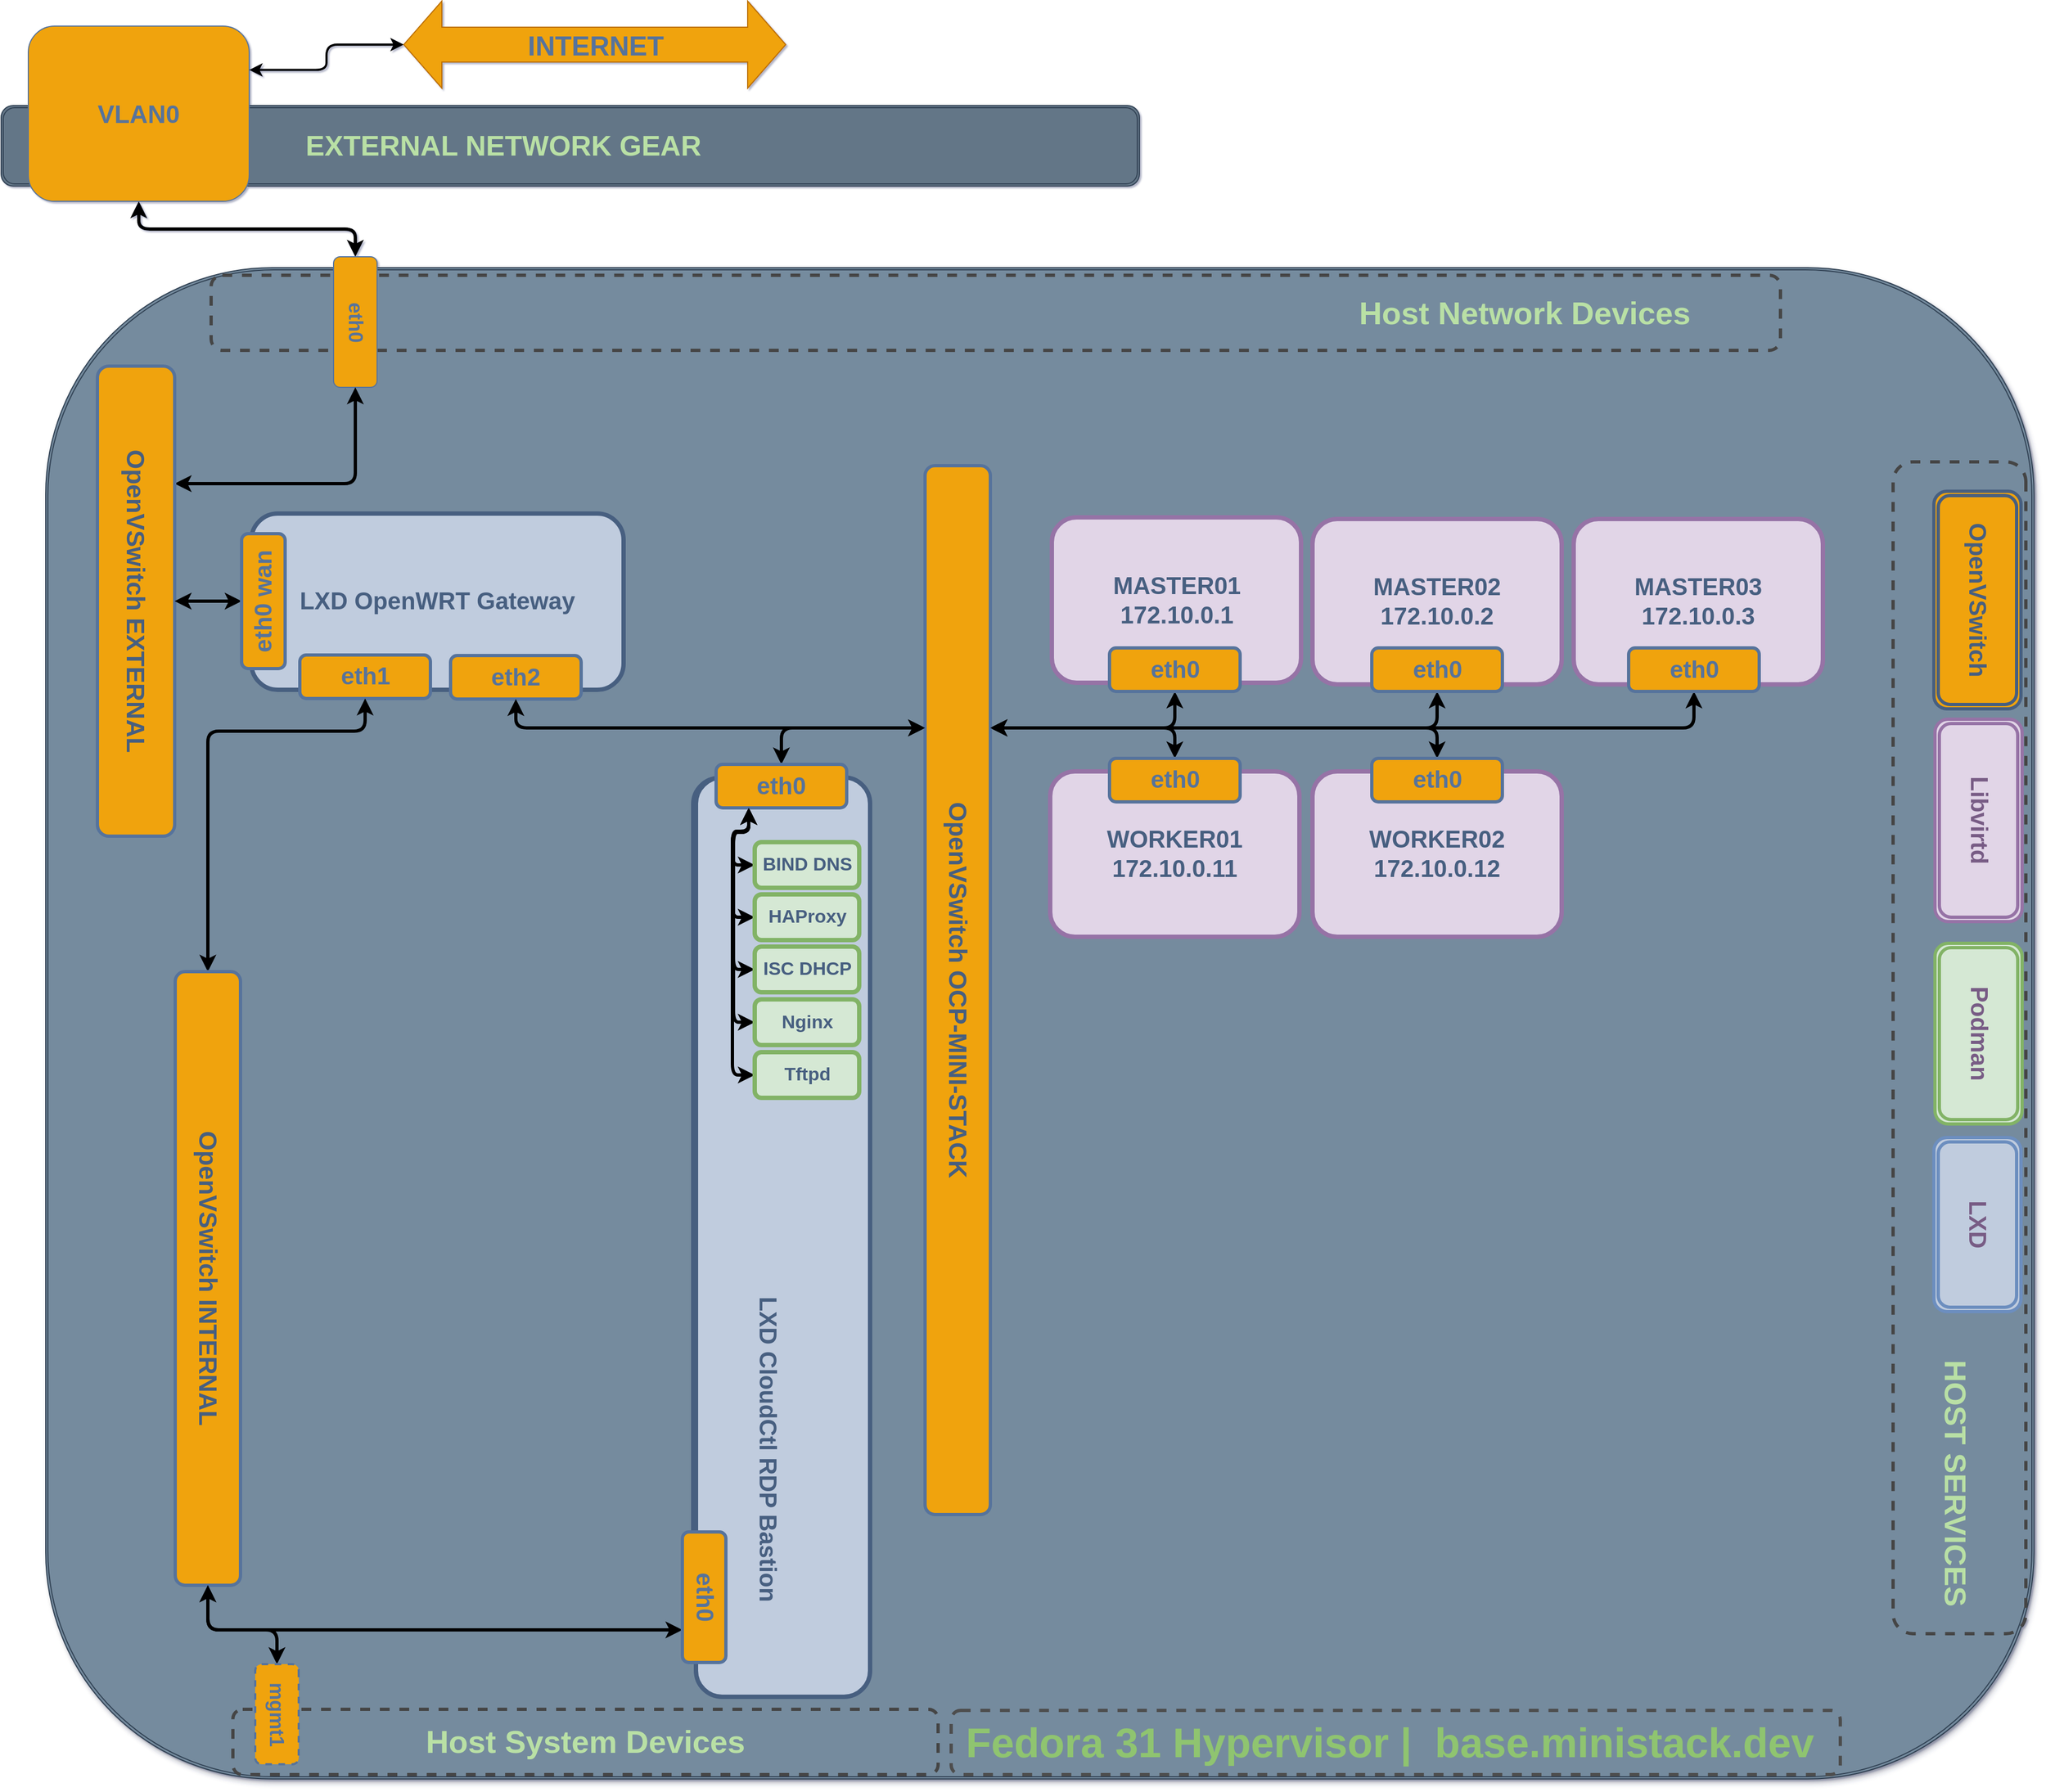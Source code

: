 <mxfile version="12.2.2" type="device" pages="1"><diagram id="gZDEBzxI6TmsviW_aTIj" name="Page-1"><mxGraphModel dx="2847" dy="1843" grid="0" gridSize="1" guides="1" tooltips="1" connect="1" arrows="1" fold="1" page="0" pageScale="1" pageWidth="100" pageHeight="100" background="none" math="0" shadow="1"><root><mxCell id="0"/><mxCell id="1" parent="0"/><mxCell id="5d0Kod503-Z8FTSRXLU6-14" value="" style="shape=ext;double=1;rounded=1;whiteSpace=wrap;html=1;fillColor=#758B9E;strokeColor=#314354;fontColor=#ffffff;glass=0;shadow=1;comic=0;" parent="1" vertex="1"><mxGeometry x="40" y="184" width="1827" height="1389" as="geometry"/></mxCell><mxCell id="i7eK81DbhoaTuVoEkIyY-107" value="&lt;font color=&quot;#b9e0a5&quot; size=&quot;1&quot;&gt;&lt;b&gt;&lt;sub style=&quot;font-size: 29px&quot;&gt;Host System Devices&lt;/sub&gt;&lt;/b&gt;&lt;/font&gt;" style="rounded=1;whiteSpace=wrap;html=1;labelBackgroundColor=none;strokeColor=#454545;fontFamily=Helvetica;fontColor=#57739C;fillColor=none;dashed=1;strokeWidth=3;align=center;" vertex="1" parent="1"><mxGeometry x="212" y="1509" width="648" height="60" as="geometry"/></mxCell><mxCell id="i7eK81DbhoaTuVoEkIyY-48" value="&lt;b style=&quot;font-size: 22px&quot;&gt;&lt;font style=&quot;font-size: 22px&quot;&gt;&lt;font color=&quot;#475e80&quot; style=&quot;font-size: 22px&quot;&gt;&lt;sup&gt;&lt;font style=&quot;font-size: 22px&quot;&gt;LXD CloudCtl RDP Bastion&amp;nbsp;&amp;nbsp;&lt;/font&gt;&lt;span style=&quot;font-size: 22px&quot;&gt;&amp;nbsp;&amp;nbsp;&lt;/span&gt;&lt;br style=&quot;font-size: 22px&quot;&gt;&lt;/sup&gt;&lt;/font&gt;&lt;br&gt;&lt;br&gt;&lt;/font&gt;&lt;/b&gt;" style="rounded=1;whiteSpace=wrap;html=1;labelBackgroundColor=none;fontFamily=Helvetica;fillColor=#C0CCDE;strokeColor=#475E80;strokeWidth=4;glass=0;shadow=0;align=right;rotation=90;" vertex="1" parent="1"><mxGeometry x="356" y="932" width="718" height="160" as="geometry"/></mxCell><mxCell id="5d0Kod503-Z8FTSRXLU6-29" value="&lt;b&gt;&lt;font style=&quot;font-size: 22px&quot; color=&quot;#475e80&quot;&gt;LXD OpenWRT Gateway&lt;/font&gt;&lt;/b&gt;" style="rounded=1;whiteSpace=wrap;html=1;labelBackgroundColor=none;fontFamily=Helvetica;fillColor=#C0CCDE;strokeColor=#475E80;strokeWidth=4;glass=0;shadow=0;" parent="1" vertex="1"><mxGeometry x="229" y="410" width="342" height="162" as="geometry"/></mxCell><mxCell id="5d0Kod503-Z8FTSRXLU6-90" value="&lt;b style=&quot;font-size: 22px&quot;&gt;&lt;font style=&quot;font-size: 22px&quot; color=&quot;#475e80&quot;&gt;MASTER02&lt;br&gt;172.10.0.2&lt;br&gt;&lt;/font&gt;&lt;/b&gt;" style="rounded=1;whiteSpace=wrap;html=1;labelBackgroundColor=none;fontFamily=Helvetica;fillColor=#e1d5e7;strokeColor=#9673a6;strokeWidth=4;glass=0;shadow=0;" parent="1" vertex="1"><mxGeometry x="1204" y="415" width="229" height="152" as="geometry"/></mxCell><mxCell id="5d0Kod503-Z8FTSRXLU6-91" value="&lt;b style=&quot;font-size: 22px&quot;&gt;&lt;font style=&quot;font-size: 22px&quot; color=&quot;#475e80&quot;&gt;MASTER03&lt;br&gt;172.10.0.3&lt;br&gt;&lt;/font&gt;&lt;/b&gt;" style="rounded=1;whiteSpace=wrap;html=1;labelBackgroundColor=none;fontFamily=Helvetica;fillColor=#e1d5e7;strokeColor=#9673a6;strokeWidth=4;glass=0;shadow=0;" parent="1" vertex="1"><mxGeometry x="1444" y="415" width="229" height="152" as="geometry"/></mxCell><mxCell id="5d0Kod503-Z8FTSRXLU6-3" value="&lt;b&gt;&lt;font style=&quot;font-size: 26px&quot; color=&quot;#b9e0a5&quot;&gt;&amp;nbsp;EXTERNAL NETWORK GEAR&amp;nbsp; &amp;nbsp; &amp;nbsp; &amp;nbsp; &amp;nbsp; &amp;nbsp; &amp;nbsp; &amp;nbsp; &amp;nbsp;&amp;nbsp;&lt;/font&gt;&lt;/b&gt;" style="shape=ext;double=1;rounded=1;whiteSpace=wrap;html=1;fillColor=#647687;strokeColor=#314354;fontColor=#ffffff;" parent="1" vertex="1"><mxGeometry x="-1" y="35" width="1046" height="74" as="geometry"/></mxCell><mxCell id="5d0Kod503-Z8FTSRXLU6-51" style="edgeStyle=orthogonalEdgeStyle;rounded=1;orthogonalLoop=1;jettySize=auto;html=1;exitX=0.5;exitY=1;exitDx=0;exitDy=0;entryX=0;entryY=0.5;entryDx=0;entryDy=0;startArrow=classic;startFill=1;strokeWidth=3;fontFamily=Helvetica;fontColor=#57739C;" parent="1" source="5d0Kod503-Z8FTSRXLU6-10" target="5d0Kod503-Z8FTSRXLU6-18" edge="1"><mxGeometry relative="1" as="geometry"/></mxCell><mxCell id="5d0Kod503-Z8FTSRXLU6-10" value="&lt;font color=&quot;#57739c&quot; style=&quot;font-size: 23px&quot;&gt;&lt;b&gt;VLAN&lt;/b&gt;&lt;b&gt;0&lt;/b&gt;&lt;/font&gt;" style="rounded=1;whiteSpace=wrap;html=1;labelBackgroundColor=none;fontFamily=Helvetica;fontColor=#ffffff;fillColor=#f0a30a;strokeColor=#57739C;" parent="1" vertex="1"><mxGeometry x="24" y="-38" width="203" height="161" as="geometry"/></mxCell><mxCell id="5d0Kod503-Z8FTSRXLU6-54" style="edgeStyle=orthogonalEdgeStyle;rounded=1;orthogonalLoop=1;jettySize=auto;html=1;exitX=0;exitY=0.5;exitDx=0;exitDy=0;exitPerimeter=0;entryX=1;entryY=0.25;entryDx=0;entryDy=0;startArrow=classic;startFill=1;strokeWidth=2;fontFamily=Helvetica;fontColor=#57739C;" parent="1" source="5d0Kod503-Z8FTSRXLU6-8" target="5d0Kod503-Z8FTSRXLU6-10" edge="1"><mxGeometry relative="1" as="geometry"/></mxCell><mxCell id="5d0Kod503-Z8FTSRXLU6-8" value="&lt;b&gt;&lt;font style=&quot;font-size: 25px&quot;&gt;INTERNET&lt;/font&gt;&lt;/b&gt;" style="html=1;shadow=0;dashed=0;align=center;verticalAlign=middle;shape=mxgraph.arrows2.twoWayArrow;dy=0.6;dx=35;labelBackgroundColor=none;fontFamily=Helvetica;fontColor=#57739C;fillColor=#f0a30a;strokeColor=#BD7000;rotation=0;" parent="1" vertex="1"><mxGeometry x="369" y="-61" width="351" height="80" as="geometry"/></mxCell><mxCell id="5d0Kod503-Z8FTSRXLU6-16" value="&lt;font color=&quot;#b9e0a5&quot; size=&quot;1&quot;&gt;&lt;b&gt;&lt;sub style=&quot;font-size: 29px&quot;&gt;Host Network Devices&amp;nbsp; &amp;nbsp; &amp;nbsp; &amp;nbsp; &amp;nbsp;&amp;nbsp;&lt;/sub&gt;&lt;/b&gt;&lt;/font&gt;" style="rounded=1;whiteSpace=wrap;html=1;labelBackgroundColor=none;strokeColor=#454545;fontFamily=Helvetica;fontColor=#57739C;fillColor=none;dashed=1;strokeWidth=3;align=right;" parent="1" vertex="1"><mxGeometry x="192" y="191" width="1442" height="69" as="geometry"/></mxCell><mxCell id="5d0Kod503-Z8FTSRXLU6-18" value="&lt;font color=&quot;#57739c&quot; size=&quot;1&quot;&gt;&lt;b style=&quot;font-size: 18px&quot;&gt;eth0&lt;/b&gt;&lt;/font&gt;" style="rounded=1;whiteSpace=wrap;html=1;labelBackgroundColor=none;fontFamily=Helvetica;fontColor=#ffffff;fillColor=#f0a30a;strokeColor=#57739C;rotation=90;" parent="1" vertex="1"><mxGeometry x="264.5" y="214" width="120" height="40" as="geometry"/></mxCell><mxCell id="5d0Kod503-Z8FTSRXLU6-20" value="&lt;font color=&quot;#b9e0a5&quot; size=&quot;1&quot;&gt;&lt;b style=&quot;font-size: 28px&quot;&gt;&lt;sub&gt;&lt;font style=&quot;font-size: 28px&quot;&gt;HOST SERVICES&lt;/font&gt;&lt;span style=&quot;font-size: 28px&quot;&gt;&amp;nbsp; &amp;nbsp;&lt;/span&gt;&lt;/sub&gt;&lt;/b&gt;&lt;/font&gt;" style="rounded=1;whiteSpace=wrap;html=1;labelBackgroundColor=none;strokeColor=#454545;fontFamily=Helvetica;fontColor=#57739C;fillColor=none;dashed=1;strokeWidth=3;align=right;rotation=90;" parent="1" vertex="1"><mxGeometry x="1260" y="840" width="1077" height="122" as="geometry"/></mxCell><mxCell id="5d0Kod503-Z8FTSRXLU6-25" value="&lt;font style=&quot;font-size: 22px&quot; color=&quot;#475e80&quot;&gt;&lt;b&gt;OpenVSwitch&lt;/b&gt;&lt;/font&gt;" style="shape=ext;double=1;rounded=1;whiteSpace=wrap;html=1;labelBackgroundColor=none;strokeColor=#475E80;strokeWidth=3;fillColor=#f0a30a;fontFamily=Helvetica;rotation=90;glass=0;fontColor=#ffffff;" parent="1" vertex="1"><mxGeometry x="1715" y="449.5" width="200" height="80" as="geometry"/></mxCell><mxCell id="5d0Kod503-Z8FTSRXLU6-26" value="&lt;font style=&quot;font-size: 22px&quot; color=&quot;#785c85&quot;&gt;&lt;b&gt;Libvirtd&lt;/b&gt;&lt;/font&gt;" style="shape=ext;double=1;rounded=1;whiteSpace=wrap;html=1;labelBackgroundColor=none;strokeColor=#9673a6;strokeWidth=3;fillColor=#e1d5e7;fontFamily=Helvetica;rotation=90;" parent="1" vertex="1"><mxGeometry x="1723" y="652" width="186" height="80" as="geometry"/></mxCell><mxCell id="5d0Kod503-Z8FTSRXLU6-27" value="&lt;font style=&quot;font-size: 22px&quot; color=&quot;#785c85&quot;&gt;&lt;b&gt;Podman&lt;/b&gt;&lt;/font&gt;" style="shape=ext;double=1;rounded=1;whiteSpace=wrap;html=1;labelBackgroundColor=none;strokeColor=#82b366;strokeWidth=3;fillColor=#d5e8d4;fontFamily=Helvetica;rotation=90;" parent="1" vertex="1"><mxGeometry x="1733" y="848" width="166" height="80" as="geometry"/></mxCell><mxCell id="5d0Kod503-Z8FTSRXLU6-28" value="&lt;font style=&quot;font-size: 22px&quot; color=&quot;#785c85&quot;&gt;&lt;b&gt;LXD&lt;/b&gt;&lt;/font&gt;" style="shape=ext;double=1;rounded=1;whiteSpace=wrap;html=1;labelBackgroundColor=none;strokeColor=#6c8ebf;strokeWidth=3;fillColor=#C0CCDE;fontFamily=Helvetica;rotation=90;shadow=0;" parent="1" vertex="1"><mxGeometry x="1735" y="1023.5" width="160" height="80" as="geometry"/></mxCell><mxCell id="5d0Kod503-Z8FTSRXLU6-48" style="edgeStyle=orthogonalEdgeStyle;rounded=1;orthogonalLoop=1;jettySize=auto;html=1;exitX=0.25;exitY=0;exitDx=0;exitDy=0;entryX=1;entryY=0.5;entryDx=0;entryDy=0;fontFamily=Helvetica;fontColor=#57739C;strokeWidth=3;startArrow=classic;startFill=1;" parent="1" source="5d0Kod503-Z8FTSRXLU6-35" target="5d0Kod503-Z8FTSRXLU6-18" edge="1"><mxGeometry relative="1" as="geometry"/></mxCell><mxCell id="5d0Kod503-Z8FTSRXLU6-35" value="&lt;font color=&quot;#475e80&quot; size=&quot;1&quot;&gt;&lt;b style=&quot;font-size: 23px&quot;&gt;OpenVSwitch EXTERNAL&lt;/b&gt;&lt;/font&gt;" style="rounded=1;whiteSpace=wrap;html=1;labelBackgroundColor=none;fontFamily=Helvetica;fontColor=#ffffff;fillColor=#f0a30a;strokeColor=#57739C;rotation=90;strokeWidth=3;" parent="1" vertex="1"><mxGeometry x="-93" y="455" width="432" height="71" as="geometry"/></mxCell><mxCell id="i7eK81DbhoaTuVoEkIyY-35" style="edgeStyle=orthogonalEdgeStyle;rounded=1;orthogonalLoop=1;jettySize=auto;html=1;exitX=0.5;exitY=0;exitDx=0;exitDy=0;entryX=0.5;entryY=0;entryDx=0;entryDy=0;strokeWidth=3;startArrow=classic;startFill=1;" edge="1" parent="1" source="5d0Kod503-Z8FTSRXLU6-41" target="5d0Kod503-Z8FTSRXLU6-35"><mxGeometry relative="1" as="geometry"/></mxCell><mxCell id="5d0Kod503-Z8FTSRXLU6-41" value="&lt;font color=&quot;#57739c&quot; size=&quot;1&quot;&gt;&lt;b style=&quot;font-size: 22px&quot;&gt;eth0 wan&lt;/b&gt;&lt;/font&gt;" style="rounded=1;whiteSpace=wrap;html=1;labelBackgroundColor=none;fontFamily=Helvetica;fontColor=#ffffff;fillColor=#f0a30a;strokeColor=#57739C;strokeWidth=3;rotation=-90;" parent="1" vertex="1"><mxGeometry x="178" y="470.5" width="124" height="40" as="geometry"/></mxCell><mxCell id="5d0Kod503-Z8FTSRXLU6-43" value="&lt;font color=&quot;#57739c&quot; size=&quot;1&quot;&gt;&lt;b style=&quot;font-size: 22px&quot;&gt;eth1&lt;/b&gt;&lt;/font&gt;" style="rounded=1;whiteSpace=wrap;html=1;labelBackgroundColor=none;fontFamily=Helvetica;fontColor=#ffffff;fillColor=#f0a30a;strokeColor=#57739C;strokeWidth=3;" parent="1" vertex="1"><mxGeometry x="273.5" y="540" width="120" height="40" as="geometry"/></mxCell><mxCell id="5d0Kod503-Z8FTSRXLU6-44" value="&lt;font color=&quot;#57739c&quot; size=&quot;1&quot;&gt;&lt;b style=&quot;font-size: 22px&quot;&gt;eth2&lt;/b&gt;&lt;/font&gt;" style="rounded=1;whiteSpace=wrap;html=1;labelBackgroundColor=none;fontFamily=Helvetica;fontColor=#ffffff;fillColor=#f0a30a;strokeColor=#57739C;strokeWidth=3;" parent="1" vertex="1"><mxGeometry x="412" y="540.5" width="120" height="40" as="geometry"/></mxCell><mxCell id="i7eK81DbhoaTuVoEkIyY-75" style="edgeStyle=orthogonalEdgeStyle;rounded=1;orthogonalLoop=1;jettySize=auto;html=1;exitX=0.25;exitY=1;exitDx=0;exitDy=0;entryX=0.5;entryY=1;entryDx=0;entryDy=0;startArrow=classic;startFill=1;strokeWidth=3;" edge="1" parent="1" source="5d0Kod503-Z8FTSRXLU6-45" target="5d0Kod503-Z8FTSRXLU6-44"><mxGeometry relative="1" as="geometry"/></mxCell><mxCell id="i7eK81DbhoaTuVoEkIyY-77" style="edgeStyle=orthogonalEdgeStyle;rounded=1;orthogonalLoop=1;jettySize=auto;html=1;exitX=0.25;exitY=0;exitDx=0;exitDy=0;entryX=0.5;entryY=1;entryDx=0;entryDy=0;startArrow=classic;startFill=1;strokeWidth=3;" edge="1" parent="1" source="5d0Kod503-Z8FTSRXLU6-45" target="5d0Kod503-Z8FTSRXLU6-88"><mxGeometry relative="1" as="geometry"/></mxCell><mxCell id="i7eK81DbhoaTuVoEkIyY-79" style="edgeStyle=orthogonalEdgeStyle;rounded=1;orthogonalLoop=1;jettySize=auto;html=1;exitX=0.25;exitY=0;exitDx=0;exitDy=0;entryX=0.5;entryY=1;entryDx=0;entryDy=0;startArrow=classic;startFill=1;strokeWidth=3;" edge="1" parent="1" source="5d0Kod503-Z8FTSRXLU6-45" target="5d0Kod503-Z8FTSRXLU6-93"><mxGeometry relative="1" as="geometry"/></mxCell><mxCell id="i7eK81DbhoaTuVoEkIyY-80" style="edgeStyle=orthogonalEdgeStyle;rounded=1;orthogonalLoop=1;jettySize=auto;html=1;exitX=0.25;exitY=0;exitDx=0;exitDy=0;entryX=0.5;entryY=0;entryDx=0;entryDy=0;startArrow=classic;startFill=1;strokeWidth=3;" edge="1" parent="1" source="5d0Kod503-Z8FTSRXLU6-45" target="5d0Kod503-Z8FTSRXLU6-109"><mxGeometry relative="1" as="geometry"><Array as="points"><mxPoint x="1083" y="607"/><mxPoint x="1318" y="607"/></Array></mxGeometry></mxCell><mxCell id="i7eK81DbhoaTuVoEkIyY-81" style="edgeStyle=orthogonalEdgeStyle;rounded=1;orthogonalLoop=1;jettySize=auto;html=1;exitX=0.25;exitY=0;exitDx=0;exitDy=0;entryX=0.5;entryY=1;entryDx=0;entryDy=0;startArrow=classic;startFill=1;strokeWidth=3;" edge="1" parent="1" source="5d0Kod503-Z8FTSRXLU6-45" target="5d0Kod503-Z8FTSRXLU6-92"><mxGeometry relative="1" as="geometry"/></mxCell><mxCell id="5d0Kod503-Z8FTSRXLU6-45" value="&lt;font color=&quot;#475e80&quot; size=&quot;1&quot;&gt;&lt;b style=&quot;font-size: 23px&quot;&gt;OpenVSwitch OCP-MINI-STACK&lt;/b&gt;&lt;/font&gt;" style="rounded=1;whiteSpace=wrap;html=1;labelBackgroundColor=none;fontFamily=Helvetica;fontColor=#ffffff;fillColor=#f0a30a;strokeColor=#57739C;rotation=90;strokeWidth=3;" parent="1" vertex="1"><mxGeometry x="396" y="818" width="964" height="60" as="geometry"/></mxCell><mxCell id="i7eK81DbhoaTuVoEkIyY-40" style="edgeStyle=orthogonalEdgeStyle;rounded=1;orthogonalLoop=1;jettySize=auto;html=1;exitX=0;exitY=0.5;exitDx=0;exitDy=0;entryX=0.5;entryY=1;entryDx=0;entryDy=0;startArrow=classic;startFill=1;strokeWidth=3;" edge="1" parent="1" source="5d0Kod503-Z8FTSRXLU6-46" target="5d0Kod503-Z8FTSRXLU6-43"><mxGeometry relative="1" as="geometry"><Array as="points"><mxPoint x="189" y="610"/><mxPoint x="333" y="610"/></Array></mxGeometry></mxCell><mxCell id="5d0Kod503-Z8FTSRXLU6-46" value="&lt;font color=&quot;#475e80&quot; size=&quot;1&quot;&gt;&lt;b style=&quot;font-size: 23px&quot;&gt;OpenVSwitch INTERNAL&lt;/b&gt;&lt;/font&gt;" style="rounded=1;whiteSpace=wrap;html=1;labelBackgroundColor=none;fontFamily=Helvetica;fontColor=#ffffff;fillColor=#f0a30a;strokeColor=#57739C;rotation=90;strokeWidth=3;" parent="1" vertex="1"><mxGeometry x="-93" y="1083" width="564" height="60" as="geometry"/></mxCell><mxCell id="5d0Kod503-Z8FTSRXLU6-55" value="&lt;b style=&quot;font-size: 22px&quot;&gt;&lt;font style=&quot;font-size: 22px&quot;&gt;&lt;font color=&quot;#475e80&quot; style=&quot;font-size: 22px&quot;&gt;&lt;sup&gt;&lt;font style=&quot;font-size: 22px&quot;&gt;&lt;br&gt;LXD CloudCtl RDP Bastion&amp;nbsp;&amp;nbsp;&lt;/font&gt;&lt;span style=&quot;font-size: 22px&quot;&gt;&amp;nbsp; &amp;nbsp; &amp;nbsp; &amp;nbsp; &amp;nbsp; &amp;nbsp;&amp;nbsp;&lt;/span&gt;&lt;/sup&gt;&lt;/font&gt;&lt;br&gt;&lt;/font&gt;&lt;/b&gt;" style="rounded=1;whiteSpace=wrap;html=1;labelBackgroundColor=none;fontFamily=Helvetica;fillColor=#C0CCDE;strokeColor=#475E80;strokeWidth=4;glass=0;shadow=0;align=right;rotation=90;" parent="1" vertex="1"><mxGeometry x="295" y="995" width="845" height="160" as="geometry"/></mxCell><mxCell id="i7eK81DbhoaTuVoEkIyY-58" style="edgeStyle=orthogonalEdgeStyle;rounded=1;orthogonalLoop=1;jettySize=auto;html=1;exitX=0.25;exitY=1;exitDx=0;exitDy=0;entryX=0;entryY=0.5;entryDx=0;entryDy=0;startArrow=classic;startFill=1;strokeWidth=3;" edge="1" parent="1" source="5d0Kod503-Z8FTSRXLU6-56" target="i7eK81DbhoaTuVoEkIyY-1"><mxGeometry relative="1" as="geometry"><Array as="points"><mxPoint x="686" y="702"/><mxPoint x="671" y="702"/><mxPoint x="671" y="781"/></Array></mxGeometry></mxCell><mxCell id="i7eK81DbhoaTuVoEkIyY-59" style="edgeStyle=orthogonalEdgeStyle;rounded=1;orthogonalLoop=1;jettySize=auto;html=1;exitX=0.25;exitY=1;exitDx=0;exitDy=0;entryX=0;entryY=0.5;entryDx=0;entryDy=0;startArrow=classic;startFill=1;strokeWidth=3;" edge="1" parent="1" source="5d0Kod503-Z8FTSRXLU6-56" target="i7eK81DbhoaTuVoEkIyY-54"><mxGeometry relative="1" as="geometry"><Array as="points"><mxPoint x="686" y="703"/><mxPoint x="672" y="703"/><mxPoint x="672" y="829"/></Array></mxGeometry></mxCell><mxCell id="i7eK81DbhoaTuVoEkIyY-60" style="edgeStyle=orthogonalEdgeStyle;rounded=1;orthogonalLoop=1;jettySize=auto;html=1;exitX=0.25;exitY=1;exitDx=0;exitDy=0;entryX=0;entryY=0.5;entryDx=0;entryDy=0;startArrow=classic;startFill=1;strokeWidth=3;" edge="1" parent="1" source="5d0Kod503-Z8FTSRXLU6-56" target="i7eK81DbhoaTuVoEkIyY-52"><mxGeometry relative="1" as="geometry"><Array as="points"><mxPoint x="686" y="703"/><mxPoint x="672" y="703"/><mxPoint x="672" y="878"/></Array></mxGeometry></mxCell><mxCell id="i7eK81DbhoaTuVoEkIyY-61" style="edgeStyle=orthogonalEdgeStyle;rounded=1;orthogonalLoop=1;jettySize=auto;html=1;exitX=0.25;exitY=1;exitDx=0;exitDy=0;entryX=0;entryY=0.5;entryDx=0;entryDy=0;startArrow=classic;startFill=1;strokeWidth=3;" edge="1" parent="1" source="5d0Kod503-Z8FTSRXLU6-56" target="i7eK81DbhoaTuVoEkIyY-55"><mxGeometry relative="1" as="geometry"><Array as="points"><mxPoint x="686" y="703"/><mxPoint x="671" y="703"/><mxPoint x="671" y="926"/></Array></mxGeometry></mxCell><mxCell id="i7eK81DbhoaTuVoEkIyY-76" style="edgeStyle=orthogonalEdgeStyle;rounded=1;orthogonalLoop=1;jettySize=auto;html=1;exitX=0.5;exitY=0;exitDx=0;exitDy=0;entryX=0.25;entryY=1;entryDx=0;entryDy=0;startArrow=classic;startFill=1;strokeWidth=3;" edge="1" parent="1" source="5d0Kod503-Z8FTSRXLU6-56" target="5d0Kod503-Z8FTSRXLU6-45"><mxGeometry relative="1" as="geometry"><Array as="points"><mxPoint x="716" y="607"/><mxPoint x="812" y="607"/></Array></mxGeometry></mxCell><mxCell id="5d0Kod503-Z8FTSRXLU6-56" value="&lt;font color=&quot;#57739c&quot; size=&quot;1&quot;&gt;&lt;b style=&quot;font-size: 22px&quot;&gt;eth0&lt;/b&gt;&lt;/font&gt;" style="rounded=1;whiteSpace=wrap;html=1;labelBackgroundColor=none;fontFamily=Helvetica;fontColor=#ffffff;fillColor=#f0a30a;strokeColor=#57739C;strokeWidth=3;" parent="1" vertex="1"><mxGeometry x="656" y="640.5" width="120" height="40" as="geometry"/></mxCell><mxCell id="5d0Kod503-Z8FTSRXLU6-87" value="&lt;b style=&quot;font-size: 22px&quot;&gt;&lt;font style=&quot;font-size: 22px&quot; color=&quot;#475e80&quot;&gt;MASTER01&lt;br&gt;172.10.0.1&lt;br&gt;&lt;/font&gt;&lt;/b&gt;" style="rounded=1;whiteSpace=wrap;html=1;labelBackgroundColor=none;fontFamily=Helvetica;fillColor=#e1d5e7;strokeColor=#9673a6;strokeWidth=4;glass=0;shadow=0;" parent="1" vertex="1"><mxGeometry x="964.5" y="413.5" width="229" height="152" as="geometry"/></mxCell><mxCell id="5d0Kod503-Z8FTSRXLU6-88" value="&lt;font color=&quot;#57739c&quot; size=&quot;1&quot;&gt;&lt;b style=&quot;font-size: 22px&quot;&gt;eth0&lt;/b&gt;&lt;/font&gt;" style="rounded=1;whiteSpace=wrap;html=1;labelBackgroundColor=none;fontFamily=Helvetica;fontColor=#ffffff;fillColor=#f0a30a;strokeColor=#57739C;strokeWidth=3;" parent="1" vertex="1"><mxGeometry x="1017.5" y="533.5" width="120" height="40" as="geometry"/></mxCell><mxCell id="5d0Kod503-Z8FTSRXLU6-92" value="&lt;font color=&quot;#57739c&quot; size=&quot;1&quot;&gt;&lt;b style=&quot;font-size: 22px&quot;&gt;eth0&lt;/b&gt;&lt;/font&gt;" style="rounded=1;whiteSpace=wrap;html=1;labelBackgroundColor=none;fontFamily=Helvetica;fontColor=#ffffff;fillColor=#f0a30a;strokeColor=#57739C;strokeWidth=3;" parent="1" vertex="1"><mxGeometry x="1494.5" y="533.5" width="120" height="40" as="geometry"/></mxCell><mxCell id="5d0Kod503-Z8FTSRXLU6-93" value="&lt;font color=&quot;#57739c&quot; size=&quot;1&quot;&gt;&lt;b style=&quot;font-size: 22px&quot;&gt;eth0&lt;/b&gt;&lt;/font&gt;" style="rounded=1;whiteSpace=wrap;html=1;labelBackgroundColor=none;fontFamily=Helvetica;fontColor=#ffffff;fillColor=#f0a30a;strokeColor=#57739C;strokeWidth=3;" parent="1" vertex="1"><mxGeometry x="1258.5" y="533.5" width="120" height="40" as="geometry"/></mxCell><mxCell id="5d0Kod503-Z8FTSRXLU6-98" value="&lt;b style=&quot;font-size: 22px&quot;&gt;&lt;font style=&quot;font-size: 22px&quot; color=&quot;#475e80&quot;&gt;WORKER01&lt;br&gt;172.10.0.11&lt;br&gt;&lt;/font&gt;&lt;/b&gt;" style="rounded=1;whiteSpace=wrap;html=1;labelBackgroundColor=none;fontFamily=Helvetica;fillColor=#e1d5e7;strokeColor=#9673a6;strokeWidth=4;glass=0;shadow=0;" parent="1" vertex="1"><mxGeometry x="963" y="647" width="229" height="152" as="geometry"/></mxCell><mxCell id="5d0Kod503-Z8FTSRXLU6-101" value="&lt;b style=&quot;font-size: 22px&quot;&gt;&lt;font style=&quot;font-size: 22px&quot; color=&quot;#475e80&quot;&gt;WORKER02&lt;br&gt;172.10.0.12&lt;br&gt;&lt;/font&gt;&lt;/b&gt;" style="rounded=1;whiteSpace=wrap;html=1;labelBackgroundColor=none;fontFamily=Helvetica;fillColor=#e1d5e7;strokeColor=#9673a6;strokeWidth=4;glass=0;shadow=0;" parent="1" vertex="1"><mxGeometry x="1204" y="647" width="229" height="152" as="geometry"/></mxCell><mxCell id="i7eK81DbhoaTuVoEkIyY-84" style="edgeStyle=orthogonalEdgeStyle;rounded=1;orthogonalLoop=1;jettySize=auto;html=1;exitX=0.5;exitY=0;exitDx=0;exitDy=0;entryX=0.25;entryY=0;entryDx=0;entryDy=0;startArrow=classic;startFill=1;strokeWidth=3;" edge="1" parent="1" source="5d0Kod503-Z8FTSRXLU6-102" target="5d0Kod503-Z8FTSRXLU6-45"><mxGeometry relative="1" as="geometry"><Array as="points"><mxPoint x="1078" y="607"/><mxPoint x="963" y="607"/></Array></mxGeometry></mxCell><mxCell id="5d0Kod503-Z8FTSRXLU6-102" value="&lt;font color=&quot;#57739c&quot; size=&quot;1&quot;&gt;&lt;b style=&quot;font-size: 22px&quot;&gt;eth0&lt;/b&gt;&lt;/font&gt;" style="rounded=1;whiteSpace=wrap;html=1;labelBackgroundColor=none;fontFamily=Helvetica;fontColor=#ffffff;fillColor=#f0a30a;strokeColor=#57739C;strokeWidth=3;" parent="1" vertex="1"><mxGeometry x="1017.5" y="635" width="120" height="40" as="geometry"/></mxCell><mxCell id="5d0Kod503-Z8FTSRXLU6-109" value="&lt;font color=&quot;#57739c&quot; size=&quot;1&quot;&gt;&lt;b style=&quot;font-size: 22px&quot;&gt;eth0&lt;/b&gt;&lt;/font&gt;" style="rounded=1;whiteSpace=wrap;html=1;labelBackgroundColor=none;fontFamily=Helvetica;fontColor=#ffffff;fillColor=#f0a30a;strokeColor=#57739C;strokeWidth=3;" parent="1" vertex="1"><mxGeometry x="1258.5" y="635" width="120" height="40" as="geometry"/></mxCell><mxCell id="5d0Kod503-Z8FTSRXLU6-117" value="&lt;b style=&quot;color: rgb(255 , 255 , 255) ; white-space: normal&quot;&gt;&lt;font&gt;&lt;sub&gt;&lt;font&gt;&lt;font color=&quot;#8fc470&quot;&gt;&lt;font style=&quot;font-size: 38px&quot;&gt;Fedora 31 Hypervisor |&amp;nbsp; base.ministack.dev&amp;nbsp;&lt;/font&gt;&lt;br&gt;&lt;/font&gt;&lt;/font&gt;&lt;/sub&gt;&lt;/font&gt;&lt;/b&gt;" style="rounded=1;whiteSpace=wrap;html=1;shadow=0;glass=0;comic=0;labelBackgroundColor=none;strokeWidth=3;fontFamily=Helvetica;fillColor=none;dashed=1;strokeColor=#4D4D4D;rotation=0;" parent="1" vertex="1"><mxGeometry x="872" y="1510" width="817" height="59" as="geometry"/></mxCell><mxCell id="i7eK81DbhoaTuVoEkIyY-1" value="&lt;b&gt;&lt;font style=&quot;font-size: 17px&quot;&gt;&lt;font color=&quot;#475e80&quot;&gt;HAProxy&lt;/font&gt;&lt;br&gt;&lt;/font&gt;&lt;/b&gt;" style="rounded=1;whiteSpace=wrap;html=1;labelBackgroundColor=none;fontFamily=Helvetica;fillColor=#d5e8d4;strokeColor=#82b366;strokeWidth=4;glass=0;shadow=0;" vertex="1" parent="1"><mxGeometry x="691.5" y="760" width="96" height="42" as="geometry"/></mxCell><mxCell id="i7eK81DbhoaTuVoEkIyY-56" style="edgeStyle=orthogonalEdgeStyle;rounded=1;orthogonalLoop=1;jettySize=auto;html=1;exitX=0;exitY=0.5;exitDx=0;exitDy=0;entryX=0.25;entryY=1;entryDx=0;entryDy=0;startArrow=classic;startFill=1;strokeWidth=3;" edge="1" parent="1" source="i7eK81DbhoaTuVoEkIyY-49" target="5d0Kod503-Z8FTSRXLU6-56"><mxGeometry relative="1" as="geometry"><Array as="points"><mxPoint x="671" y="733"/><mxPoint x="671" y="702"/><mxPoint x="686" y="702"/></Array></mxGeometry></mxCell><mxCell id="i7eK81DbhoaTuVoEkIyY-49" value="&lt;b&gt;&lt;font style=&quot;font-size: 17px&quot;&gt;&lt;font color=&quot;#475e80&quot;&gt;BIND DNS&lt;/font&gt;&lt;br&gt;&lt;/font&gt;&lt;/b&gt;" style="rounded=1;whiteSpace=wrap;html=1;labelBackgroundColor=none;fontFamily=Helvetica;fillColor=#d5e8d4;strokeColor=#82b366;strokeWidth=4;glass=0;shadow=0;" vertex="1" parent="1"><mxGeometry x="691.5" y="712" width="96" height="42" as="geometry"/></mxCell><mxCell id="i7eK81DbhoaTuVoEkIyY-52" value="&lt;b&gt;&lt;font style=&quot;font-size: 17px&quot;&gt;&lt;font color=&quot;#475e80&quot;&gt;Nginx&lt;/font&gt;&lt;br&gt;&lt;/font&gt;&lt;/b&gt;" style="rounded=1;whiteSpace=wrap;html=1;labelBackgroundColor=none;fontFamily=Helvetica;fillColor=#d5e8d4;strokeColor=#82b366;strokeWidth=4;glass=0;shadow=0;" vertex="1" parent="1"><mxGeometry x="691.5" y="856.5" width="96" height="42" as="geometry"/></mxCell><mxCell id="i7eK81DbhoaTuVoEkIyY-54" value="&lt;b&gt;&lt;font style=&quot;font-size: 17px&quot;&gt;&lt;font color=&quot;#475e80&quot;&gt;ISC DHCP&lt;/font&gt;&lt;br&gt;&lt;/font&gt;&lt;/b&gt;" style="rounded=1;whiteSpace=wrap;html=1;labelBackgroundColor=none;fontFamily=Helvetica;fillColor=#d5e8d4;strokeColor=#82b366;strokeWidth=4;glass=0;shadow=0;" vertex="1" parent="1"><mxGeometry x="691.5" y="808" width="96" height="42" as="geometry"/></mxCell><mxCell id="i7eK81DbhoaTuVoEkIyY-55" value="&lt;b&gt;&lt;font style=&quot;font-size: 17px&quot;&gt;&lt;font color=&quot;#475e80&quot;&gt;Tftpd&lt;/font&gt;&lt;br&gt;&lt;/font&gt;&lt;/b&gt;" style="rounded=1;whiteSpace=wrap;html=1;labelBackgroundColor=none;fontFamily=Helvetica;fillColor=#d5e8d4;strokeColor=#82b366;strokeWidth=4;glass=0;shadow=0;" vertex="1" parent="1"><mxGeometry x="691.5" y="905" width="96" height="42" as="geometry"/></mxCell><mxCell id="i7eK81DbhoaTuVoEkIyY-110" style="edgeStyle=orthogonalEdgeStyle;rounded=1;orthogonalLoop=1;jettySize=auto;html=1;exitX=0.75;exitY=1;exitDx=0;exitDy=0;entryX=1;entryY=0.5;entryDx=0;entryDy=0;startArrow=classic;startFill=1;strokeWidth=3;" edge="1" parent="1" source="i7eK81DbhoaTuVoEkIyY-65" target="5d0Kod503-Z8FTSRXLU6-46"><mxGeometry relative="1" as="geometry"/></mxCell><mxCell id="i7eK81DbhoaTuVoEkIyY-65" value="&lt;font color=&quot;#57739c&quot; size=&quot;1&quot;&gt;&lt;b style=&quot;font-size: 22px&quot;&gt;eth0&lt;/b&gt;&lt;/font&gt;" style="rounded=1;whiteSpace=wrap;html=1;labelBackgroundColor=none;fontFamily=Helvetica;fontColor=#ffffff;fillColor=#f0a30a;strokeColor=#57739C;strokeWidth=3;rotation=90;" vertex="1" parent="1"><mxGeometry x="585" y="1386" width="120" height="40" as="geometry"/></mxCell><mxCell id="i7eK81DbhoaTuVoEkIyY-109" style="edgeStyle=orthogonalEdgeStyle;rounded=1;orthogonalLoop=1;jettySize=auto;html=1;exitX=0;exitY=0.5;exitDx=0;exitDy=0;entryX=1;entryY=0.5;entryDx=0;entryDy=0;startArrow=classic;startFill=1;strokeWidth=3;" edge="1" parent="1" source="i7eK81DbhoaTuVoEkIyY-108" target="5d0Kod503-Z8FTSRXLU6-46"><mxGeometry relative="1" as="geometry"><Array as="points"><mxPoint x="253" y="1436"/><mxPoint x="189" y="1436"/></Array></mxGeometry></mxCell><mxCell id="i7eK81DbhoaTuVoEkIyY-108" value="&lt;font color=&quot;#57739c&quot; size=&quot;1&quot;&gt;&lt;b style=&quot;font-size: 18px&quot;&gt;mgmt1&lt;/b&gt;&lt;/font&gt;" style="rounded=1;whiteSpace=wrap;html=1;labelBackgroundColor=none;fontFamily=Helvetica;fontColor=#ffffff;fillColor=#f0a30a;strokeColor=#57739C;rotation=90;dashed=1;strokeWidth=2;" vertex="1" parent="1"><mxGeometry x="206.5" y="1493.5" width="92" height="40" as="geometry"/></mxCell></root></mxGraphModel></diagram></mxfile>